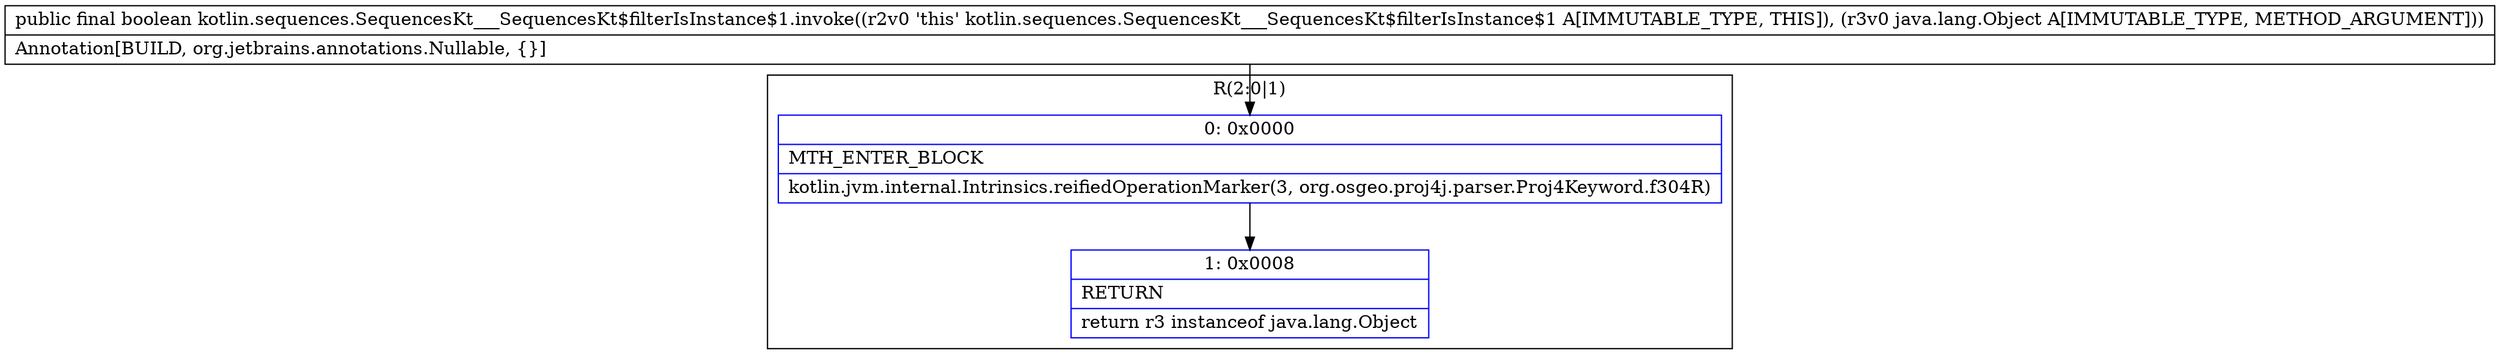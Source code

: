 digraph "CFG forkotlin.sequences.SequencesKt___SequencesKt$filterIsInstance$1.invoke(Ljava\/lang\/Object;)Z" {
subgraph cluster_Region_164272060 {
label = "R(2:0|1)";
node [shape=record,color=blue];
Node_0 [shape=record,label="{0\:\ 0x0000|MTH_ENTER_BLOCK\l|kotlin.jvm.internal.Intrinsics.reifiedOperationMarker(3, org.osgeo.proj4j.parser.Proj4Keyword.f304R)\l}"];
Node_1 [shape=record,label="{1\:\ 0x0008|RETURN\l|return r3 instanceof java.lang.Object\l}"];
}
MethodNode[shape=record,label="{public final boolean kotlin.sequences.SequencesKt___SequencesKt$filterIsInstance$1.invoke((r2v0 'this' kotlin.sequences.SequencesKt___SequencesKt$filterIsInstance$1 A[IMMUTABLE_TYPE, THIS]), (r3v0 java.lang.Object A[IMMUTABLE_TYPE, METHOD_ARGUMENT]))  | Annotation[BUILD, org.jetbrains.annotations.Nullable, \{\}]\l}"];
MethodNode -> Node_0;
Node_0 -> Node_1;
}

